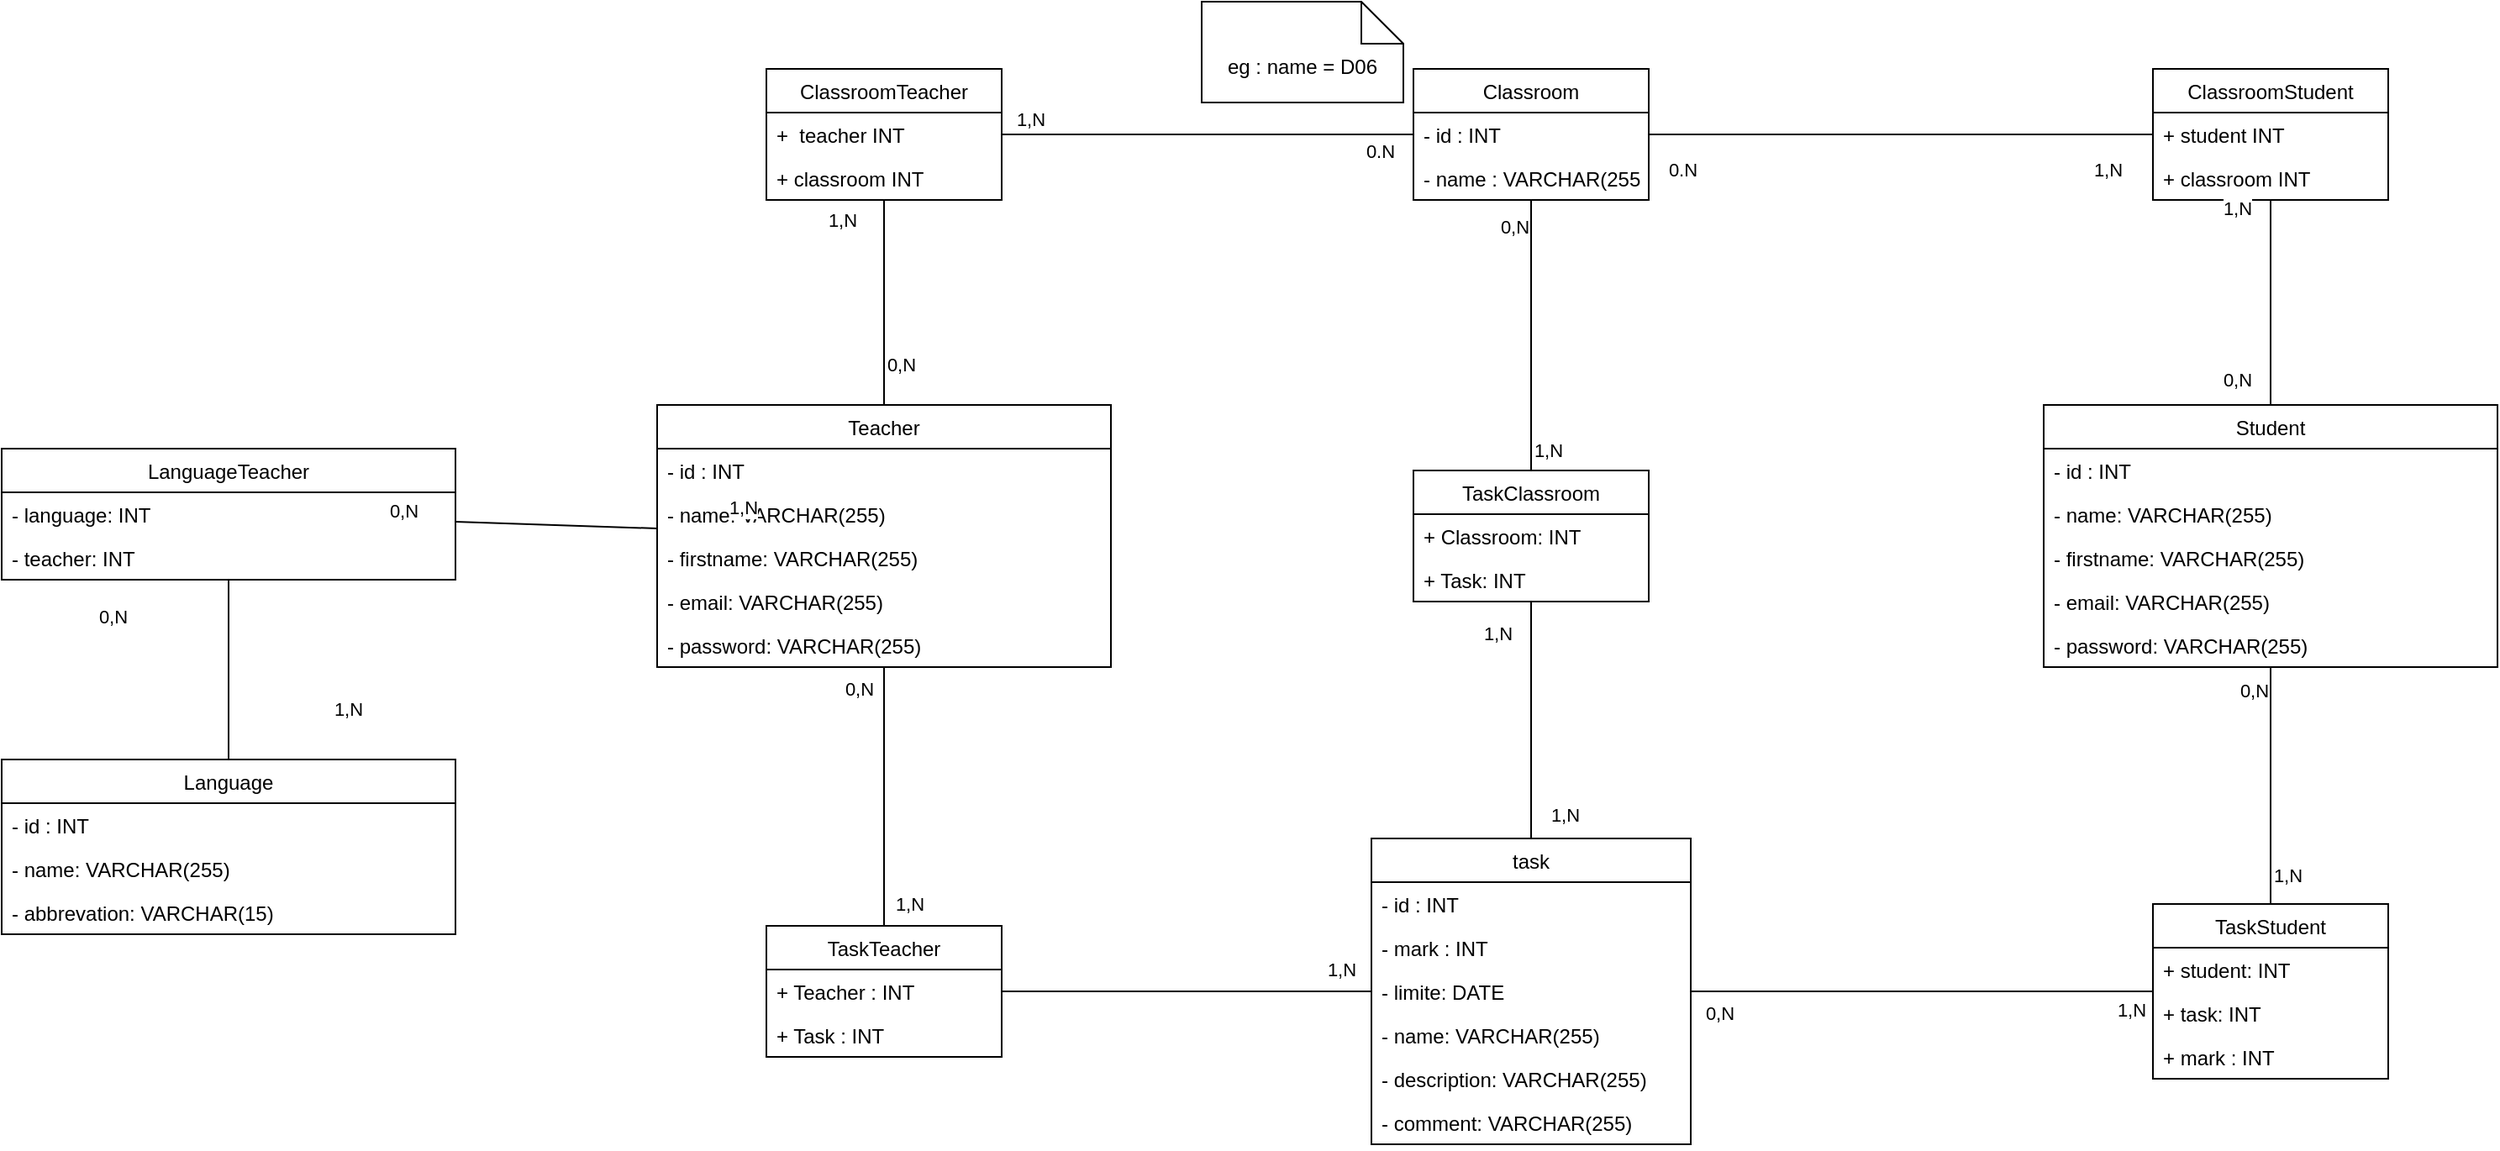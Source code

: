 <mxfile>
    <diagram name="Page-1" id="3xG2T29z0rlvSFvxgJJf">
        <mxGraphModel dx="2094" dy="536" grid="1" gridSize="10" guides="1" tooltips="1" connect="1" arrows="1" fold="1" page="1" pageScale="1" pageWidth="827" pageHeight="1169" math="0" shadow="0">
            <root>
                <mxCell id="0"/>
                <mxCell id="1" parent="0"/>
                <mxCell id="dKtftk5tmEQ_xPAUpAuJ-1" value="Teacher" style="swimlane;fontStyle=0;childLayout=stackLayout;horizontal=1;startSize=26;fillColor=none;horizontalStack=0;resizeParent=1;resizeParentMax=0;resizeLast=0;collapsible=1;marginBottom=0;" parent="1" vertex="1">
                    <mxGeometry x="30" y="270" width="270" height="156" as="geometry"/>
                </mxCell>
                <mxCell id="dKtftk5tmEQ_xPAUpAuJ-4" value="- id : INT" style="text;strokeColor=none;fillColor=none;align=left;verticalAlign=top;spacingLeft=4;spacingRight=4;overflow=hidden;rotatable=0;points=[[0,0.5],[1,0.5]];portConstraint=eastwest;" parent="dKtftk5tmEQ_xPAUpAuJ-1" vertex="1">
                    <mxGeometry y="26" width="270" height="26" as="geometry"/>
                </mxCell>
                <mxCell id="dKtftk5tmEQ_xPAUpAuJ-2" value="- name: VARCHAR(255)" style="text;strokeColor=none;fillColor=none;align=left;verticalAlign=top;spacingLeft=4;spacingRight=4;overflow=hidden;rotatable=0;points=[[0,0.5],[1,0.5]];portConstraint=eastwest;" parent="dKtftk5tmEQ_xPAUpAuJ-1" vertex="1">
                    <mxGeometry y="52" width="270" height="26" as="geometry"/>
                </mxCell>
                <mxCell id="dKtftk5tmEQ_xPAUpAuJ-5" value="- firstname: VARCHAR(255)" style="text;strokeColor=none;fillColor=none;align=left;verticalAlign=top;spacingLeft=4;spacingRight=4;overflow=hidden;rotatable=0;points=[[0,0.5],[1,0.5]];portConstraint=eastwest;" parent="dKtftk5tmEQ_xPAUpAuJ-1" vertex="1">
                    <mxGeometry y="78" width="270" height="26" as="geometry"/>
                </mxCell>
                <mxCell id="dKtftk5tmEQ_xPAUpAuJ-3" value="- email: VARCHAR(255)" style="text;strokeColor=none;fillColor=none;align=left;verticalAlign=top;spacingLeft=4;spacingRight=4;overflow=hidden;rotatable=0;points=[[0,0.5],[1,0.5]];portConstraint=eastwest;" parent="dKtftk5tmEQ_xPAUpAuJ-1" vertex="1">
                    <mxGeometry y="104" width="270" height="26" as="geometry"/>
                </mxCell>
                <mxCell id="dKtftk5tmEQ_xPAUpAuJ-6" value="- password: VARCHAR(255)" style="text;strokeColor=none;fillColor=none;align=left;verticalAlign=top;spacingLeft=4;spacingRight=4;overflow=hidden;rotatable=0;points=[[0,0.5],[1,0.5]];portConstraint=eastwest;" parent="dKtftk5tmEQ_xPAUpAuJ-1" vertex="1">
                    <mxGeometry y="130" width="270" height="26" as="geometry"/>
                </mxCell>
                <mxCell id="dKtftk5tmEQ_xPAUpAuJ-8" value="Student" style="swimlane;fontStyle=0;childLayout=stackLayout;horizontal=1;startSize=26;fillColor=none;horizontalStack=0;resizeParent=1;resizeParentMax=0;resizeLast=0;collapsible=1;marginBottom=0;" parent="1" vertex="1">
                    <mxGeometry x="855" y="270" width="270" height="156" as="geometry"/>
                </mxCell>
                <mxCell id="dKtftk5tmEQ_xPAUpAuJ-9" value="- id : INT" style="text;strokeColor=none;fillColor=none;align=left;verticalAlign=top;spacingLeft=4;spacingRight=4;overflow=hidden;rotatable=0;points=[[0,0.5],[1,0.5]];portConstraint=eastwest;" parent="dKtftk5tmEQ_xPAUpAuJ-8" vertex="1">
                    <mxGeometry y="26" width="270" height="26" as="geometry"/>
                </mxCell>
                <mxCell id="dKtftk5tmEQ_xPAUpAuJ-10" value="- name: VARCHAR(255)" style="text;strokeColor=none;fillColor=none;align=left;verticalAlign=top;spacingLeft=4;spacingRight=4;overflow=hidden;rotatable=0;points=[[0,0.5],[1,0.5]];portConstraint=eastwest;" parent="dKtftk5tmEQ_xPAUpAuJ-8" vertex="1">
                    <mxGeometry y="52" width="270" height="26" as="geometry"/>
                </mxCell>
                <mxCell id="dKtftk5tmEQ_xPAUpAuJ-11" value="- firstname: VARCHAR(255)" style="text;strokeColor=none;fillColor=none;align=left;verticalAlign=top;spacingLeft=4;spacingRight=4;overflow=hidden;rotatable=0;points=[[0,0.5],[1,0.5]];portConstraint=eastwest;" parent="dKtftk5tmEQ_xPAUpAuJ-8" vertex="1">
                    <mxGeometry y="78" width="270" height="26" as="geometry"/>
                </mxCell>
                <mxCell id="dKtftk5tmEQ_xPAUpAuJ-12" value="- email: VARCHAR(255)" style="text;strokeColor=none;fillColor=none;align=left;verticalAlign=top;spacingLeft=4;spacingRight=4;overflow=hidden;rotatable=0;points=[[0,0.5],[1,0.5]];portConstraint=eastwest;" parent="dKtftk5tmEQ_xPAUpAuJ-8" vertex="1">
                    <mxGeometry y="104" width="270" height="26" as="geometry"/>
                </mxCell>
                <mxCell id="dKtftk5tmEQ_xPAUpAuJ-13" value="- password: VARCHAR(255)" style="text;strokeColor=none;fillColor=none;align=left;verticalAlign=top;spacingLeft=4;spacingRight=4;overflow=hidden;rotatable=0;points=[[0,0.5],[1,0.5]];portConstraint=eastwest;" parent="dKtftk5tmEQ_xPAUpAuJ-8" vertex="1">
                    <mxGeometry y="130" width="270" height="26" as="geometry"/>
                </mxCell>
                <mxCell id="dKtftk5tmEQ_xPAUpAuJ-14" value="Classroom" style="swimlane;fontStyle=0;childLayout=stackLayout;horizontal=1;startSize=26;fillColor=none;horizontalStack=0;resizeParent=1;resizeParentMax=0;resizeLast=0;collapsible=1;marginBottom=0;" parent="1" vertex="1">
                    <mxGeometry x="480" y="70" width="140" height="78" as="geometry"/>
                </mxCell>
                <mxCell id="dKtftk5tmEQ_xPAUpAuJ-15" value="- id : INT" style="text;strokeColor=none;fillColor=none;align=left;verticalAlign=top;spacingLeft=4;spacingRight=4;overflow=hidden;rotatable=0;points=[[0,0.5],[1,0.5]];portConstraint=eastwest;" parent="dKtftk5tmEQ_xPAUpAuJ-14" vertex="1">
                    <mxGeometry y="26" width="140" height="26" as="geometry"/>
                </mxCell>
                <mxCell id="dKtftk5tmEQ_xPAUpAuJ-16" value="- name : VARCHAR(255)" style="text;strokeColor=none;fillColor=none;align=left;verticalAlign=top;spacingLeft=4;spacingRight=4;overflow=hidden;rotatable=0;points=[[0,0.5],[1,0.5]];portConstraint=eastwest;" parent="dKtftk5tmEQ_xPAUpAuJ-14" vertex="1">
                    <mxGeometry y="52" width="140" height="26" as="geometry"/>
                </mxCell>
                <mxCell id="dKtftk5tmEQ_xPAUpAuJ-18" value="ClassroomStudent" style="swimlane;fontStyle=0;childLayout=stackLayout;horizontal=1;startSize=26;fillColor=none;horizontalStack=0;resizeParent=1;resizeParentMax=0;resizeLast=0;collapsible=1;marginBottom=0;" parent="1" vertex="1">
                    <mxGeometry x="920" y="70" width="140" height="78" as="geometry"/>
                </mxCell>
                <mxCell id="dKtftk5tmEQ_xPAUpAuJ-19" value="+ student INT" style="text;strokeColor=none;fillColor=none;align=left;verticalAlign=top;spacingLeft=4;spacingRight=4;overflow=hidden;rotatable=0;points=[[0,0.5],[1,0.5]];portConstraint=eastwest;" parent="dKtftk5tmEQ_xPAUpAuJ-18" vertex="1">
                    <mxGeometry y="26" width="140" height="26" as="geometry"/>
                </mxCell>
                <mxCell id="dKtftk5tmEQ_xPAUpAuJ-20" value="+ classroom INT" style="text;strokeColor=none;fillColor=none;align=left;verticalAlign=top;spacingLeft=4;spacingRight=4;overflow=hidden;rotatable=0;points=[[0,0.5],[1,0.5]];portConstraint=eastwest;" parent="dKtftk5tmEQ_xPAUpAuJ-18" vertex="1">
                    <mxGeometry y="52" width="140" height="26" as="geometry"/>
                </mxCell>
                <mxCell id="dKtftk5tmEQ_xPAUpAuJ-22" value="ClassroomTeacher" style="swimlane;fontStyle=0;childLayout=stackLayout;horizontal=1;startSize=26;fillColor=none;horizontalStack=0;resizeParent=1;resizeParentMax=0;resizeLast=0;collapsible=1;marginBottom=0;" parent="1" vertex="1">
                    <mxGeometry x="95" y="70" width="140" height="78" as="geometry"/>
                </mxCell>
                <mxCell id="dKtftk5tmEQ_xPAUpAuJ-23" value="+  teacher INT" style="text;strokeColor=none;fillColor=none;align=left;verticalAlign=top;spacingLeft=4;spacingRight=4;overflow=hidden;rotatable=0;points=[[0,0.5],[1,0.5]];portConstraint=eastwest;" parent="dKtftk5tmEQ_xPAUpAuJ-22" vertex="1">
                    <mxGeometry y="26" width="140" height="26" as="geometry"/>
                </mxCell>
                <mxCell id="dKtftk5tmEQ_xPAUpAuJ-24" value="+ classroom INT" style="text;strokeColor=none;fillColor=none;align=left;verticalAlign=top;spacingLeft=4;spacingRight=4;overflow=hidden;rotatable=0;points=[[0,0.5],[1,0.5]];portConstraint=eastwest;" parent="dKtftk5tmEQ_xPAUpAuJ-22" vertex="1">
                    <mxGeometry y="52" width="140" height="26" as="geometry"/>
                </mxCell>
                <mxCell id="dKtftk5tmEQ_xPAUpAuJ-25" value="task" style="swimlane;fontStyle=0;childLayout=stackLayout;horizontal=1;startSize=26;fillColor=none;horizontalStack=0;resizeParent=1;resizeParentMax=0;resizeLast=0;collapsible=1;marginBottom=0;" parent="1" vertex="1">
                    <mxGeometry x="455" y="528" width="190" height="182" as="geometry"/>
                </mxCell>
                <mxCell id="dKtftk5tmEQ_xPAUpAuJ-26" value="- id : INT" style="text;strokeColor=none;fillColor=none;align=left;verticalAlign=top;spacingLeft=4;spacingRight=4;overflow=hidden;rotatable=0;points=[[0,0.5],[1,0.5]];portConstraint=eastwest;" parent="dKtftk5tmEQ_xPAUpAuJ-25" vertex="1">
                    <mxGeometry y="26" width="190" height="26" as="geometry"/>
                </mxCell>
                <mxCell id="dKtftk5tmEQ_xPAUpAuJ-27" value="- mark : INT" style="text;strokeColor=none;fillColor=none;align=left;verticalAlign=top;spacingLeft=4;spacingRight=4;overflow=hidden;rotatable=0;points=[[0,0.5],[1,0.5]];portConstraint=eastwest;" parent="dKtftk5tmEQ_xPAUpAuJ-25" vertex="1">
                    <mxGeometry y="52" width="190" height="26" as="geometry"/>
                </mxCell>
                <mxCell id="dKtftk5tmEQ_xPAUpAuJ-71" value="- limite: DATE" style="text;strokeColor=none;fillColor=none;align=left;verticalAlign=top;spacingLeft=4;spacingRight=4;overflow=hidden;rotatable=0;points=[[0,0.5],[1,0.5]];portConstraint=eastwest;" parent="dKtftk5tmEQ_xPAUpAuJ-25" vertex="1">
                    <mxGeometry y="78" width="190" height="26" as="geometry"/>
                </mxCell>
                <mxCell id="4" value="- name: VARCHAR(255)" style="text;strokeColor=none;fillColor=none;align=left;verticalAlign=top;spacingLeft=4;spacingRight=4;overflow=hidden;rotatable=0;points=[[0,0.5],[1,0.5]];portConstraint=eastwest;" parent="dKtftk5tmEQ_xPAUpAuJ-25" vertex="1">
                    <mxGeometry y="104" width="190" height="26" as="geometry"/>
                </mxCell>
                <mxCell id="6" value="- description: VARCHAR(255)" style="text;strokeColor=none;fillColor=none;align=left;verticalAlign=top;spacingLeft=4;spacingRight=4;overflow=hidden;rotatable=0;points=[[0,0.5],[1,0.5]];portConstraint=eastwest;" parent="dKtftk5tmEQ_xPAUpAuJ-25" vertex="1">
                    <mxGeometry y="130" width="190" height="26" as="geometry"/>
                </mxCell>
                <mxCell id="2" value="- comment: VARCHAR(255)" style="text;strokeColor=none;fillColor=none;align=left;verticalAlign=top;spacingLeft=4;spacingRight=4;overflow=hidden;rotatable=0;points=[[0,0.5],[1,0.5]];portConstraint=eastwest;" parent="dKtftk5tmEQ_xPAUpAuJ-25" vertex="1">
                    <mxGeometry y="156" width="190" height="26" as="geometry"/>
                </mxCell>
                <mxCell id="dKtftk5tmEQ_xPAUpAuJ-29" value="" style="endArrow=none;html=1;rounded=0;exitX=0.5;exitY=0;exitDx=0;exitDy=0;" parent="1" source="dKtftk5tmEQ_xPAUpAuJ-1" target="dKtftk5tmEQ_xPAUpAuJ-22" edge="1">
                    <mxGeometry relative="1" as="geometry">
                        <mxPoint x="330" y="260" as="sourcePoint"/>
                        <mxPoint x="490" y="260" as="targetPoint"/>
                    </mxGeometry>
                </mxCell>
                <mxCell id="dKtftk5tmEQ_xPAUpAuJ-30" value="0,N" style="edgeLabel;html=1;align=center;verticalAlign=middle;resizable=0;points=[];" parent="dKtftk5tmEQ_xPAUpAuJ-29" vertex="1" connectable="0">
                    <mxGeometry x="-0.401" y="-2" relative="1" as="geometry">
                        <mxPoint x="8" y="12" as="offset"/>
                    </mxGeometry>
                </mxCell>
                <mxCell id="dKtftk5tmEQ_xPAUpAuJ-31" value="1,N" style="edgeLabel;html=1;align=center;verticalAlign=middle;resizable=0;points=[];" parent="dKtftk5tmEQ_xPAUpAuJ-29" vertex="1" connectable="0">
                    <mxGeometry x="0.656" relative="1" as="geometry">
                        <mxPoint x="-25" y="-9" as="offset"/>
                    </mxGeometry>
                </mxCell>
                <mxCell id="dKtftk5tmEQ_xPAUpAuJ-33" value="" style="endArrow=none;html=1;rounded=0;" parent="1" source="dKtftk5tmEQ_xPAUpAuJ-14" target="dKtftk5tmEQ_xPAUpAuJ-22" edge="1">
                    <mxGeometry relative="1" as="geometry">
                        <mxPoint x="230" y="270" as="sourcePoint"/>
                        <mxPoint x="230" y="148" as="targetPoint"/>
                    </mxGeometry>
                </mxCell>
                <mxCell id="dKtftk5tmEQ_xPAUpAuJ-34" value="0.N" style="edgeLabel;html=1;align=center;verticalAlign=middle;resizable=0;points=[];" parent="dKtftk5tmEQ_xPAUpAuJ-33" vertex="1" connectable="0">
                    <mxGeometry x="-0.401" y="-2" relative="1" as="geometry">
                        <mxPoint x="53" y="12" as="offset"/>
                    </mxGeometry>
                </mxCell>
                <mxCell id="dKtftk5tmEQ_xPAUpAuJ-35" value="1,N" style="edgeLabel;html=1;align=center;verticalAlign=middle;resizable=0;points=[];" parent="dKtftk5tmEQ_xPAUpAuJ-33" vertex="1" connectable="0">
                    <mxGeometry x="0.656" relative="1" as="geometry">
                        <mxPoint x="-25" y="-9" as="offset"/>
                    </mxGeometry>
                </mxCell>
                <mxCell id="dKtftk5tmEQ_xPAUpAuJ-37" value="" style="endArrow=none;html=1;rounded=0;" parent="1" source="dKtftk5tmEQ_xPAUpAuJ-14" target="dKtftk5tmEQ_xPAUpAuJ-18" edge="1">
                    <mxGeometry relative="1" as="geometry">
                        <mxPoint x="630" y="120" as="sourcePoint"/>
                        <mxPoint x="790" y="120" as="targetPoint"/>
                    </mxGeometry>
                </mxCell>
                <mxCell id="dKtftk5tmEQ_xPAUpAuJ-38" value="0.N" style="edgeLabel;html=1;align=center;verticalAlign=middle;resizable=0;points=[];" parent="dKtftk5tmEQ_xPAUpAuJ-37" vertex="1" connectable="0">
                    <mxGeometry x="-0.86" y="-1" relative="1" as="geometry">
                        <mxPoint x="-1" y="20" as="offset"/>
                    </mxGeometry>
                </mxCell>
                <mxCell id="dKtftk5tmEQ_xPAUpAuJ-39" value="1,N" style="edgeLabel;html=1;align=center;verticalAlign=middle;resizable=0;points=[];" parent="dKtftk5tmEQ_xPAUpAuJ-37" vertex="1" connectable="0">
                    <mxGeometry x="0.82" y="-4" relative="1" as="geometry">
                        <mxPoint y="17" as="offset"/>
                    </mxGeometry>
                </mxCell>
                <mxCell id="dKtftk5tmEQ_xPAUpAuJ-40" value="" style="endArrow=none;html=1;rounded=0;" parent="1" source="dKtftk5tmEQ_xPAUpAuJ-18" target="dKtftk5tmEQ_xPAUpAuJ-8" edge="1">
                    <mxGeometry relative="1" as="geometry">
                        <mxPoint x="330" y="260" as="sourcePoint"/>
                        <mxPoint x="490" y="260" as="targetPoint"/>
                    </mxGeometry>
                </mxCell>
                <mxCell id="dKtftk5tmEQ_xPAUpAuJ-41" value="0,N" style="edgeLabel;html=1;align=center;verticalAlign=middle;resizable=0;points=[];" parent="dKtftk5tmEQ_xPAUpAuJ-40" vertex="1" connectable="0">
                    <mxGeometry x="0.813" y="-2" relative="1" as="geometry">
                        <mxPoint x="-18" y="-4" as="offset"/>
                    </mxGeometry>
                </mxCell>
                <mxCell id="dKtftk5tmEQ_xPAUpAuJ-42" value="1,N" style="edgeLabel;html=1;align=center;verticalAlign=middle;resizable=0;points=[];" parent="dKtftk5tmEQ_xPAUpAuJ-40" vertex="1" connectable="0">
                    <mxGeometry x="-0.747" y="5" relative="1" as="geometry">
                        <mxPoint x="-25" y="-11" as="offset"/>
                    </mxGeometry>
                </mxCell>
                <mxCell id="dKtftk5tmEQ_xPAUpAuJ-48" value="TaskStudent" style="swimlane;fontStyle=0;childLayout=stackLayout;horizontal=1;startSize=26;fillColor=none;horizontalStack=0;resizeParent=1;resizeParentMax=0;resizeLast=0;collapsible=1;marginBottom=0;" parent="1" vertex="1">
                    <mxGeometry x="920" y="567" width="140" height="104" as="geometry"/>
                </mxCell>
                <mxCell id="dKtftk5tmEQ_xPAUpAuJ-49" value="+ student: INT" style="text;strokeColor=none;fillColor=none;align=left;verticalAlign=top;spacingLeft=4;spacingRight=4;overflow=hidden;rotatable=0;points=[[0,0.5],[1,0.5]];portConstraint=eastwest;" parent="dKtftk5tmEQ_xPAUpAuJ-48" vertex="1">
                    <mxGeometry y="26" width="140" height="26" as="geometry"/>
                </mxCell>
                <mxCell id="dKtftk5tmEQ_xPAUpAuJ-50" value="+ task: INT " style="text;strokeColor=none;fillColor=none;align=left;verticalAlign=top;spacingLeft=4;spacingRight=4;overflow=hidden;rotatable=0;points=[[0,0.5],[1,0.5]];portConstraint=eastwest;" parent="dKtftk5tmEQ_xPAUpAuJ-48" vertex="1">
                    <mxGeometry y="52" width="140" height="26" as="geometry"/>
                </mxCell>
                <mxCell id="dKtftk5tmEQ_xPAUpAuJ-51" value="+ mark : INT" style="text;strokeColor=none;fillColor=none;align=left;verticalAlign=top;spacingLeft=4;spacingRight=4;overflow=hidden;rotatable=0;points=[[0,0.5],[1,0.5]];portConstraint=eastwest;" parent="dKtftk5tmEQ_xPAUpAuJ-48" vertex="1">
                    <mxGeometry y="78" width="140" height="26" as="geometry"/>
                </mxCell>
                <mxCell id="dKtftk5tmEQ_xPAUpAuJ-52" value="" style="endArrow=none;html=1;rounded=0;" parent="1" source="dKtftk5tmEQ_xPAUpAuJ-8" target="dKtftk5tmEQ_xPAUpAuJ-48" edge="1">
                    <mxGeometry relative="1" as="geometry">
                        <mxPoint x="680" y="500" as="sourcePoint"/>
                        <mxPoint x="840" y="500" as="targetPoint"/>
                    </mxGeometry>
                </mxCell>
                <mxCell id="dKtftk5tmEQ_xPAUpAuJ-54" value="1,N" style="edgeLabel;html=1;align=center;verticalAlign=middle;resizable=0;points=[];" parent="dKtftk5tmEQ_xPAUpAuJ-52" vertex="1" connectable="0">
                    <mxGeometry x="0.759" y="2" relative="1" as="geometry">
                        <mxPoint x="8" as="offset"/>
                    </mxGeometry>
                </mxCell>
                <mxCell id="dKtftk5tmEQ_xPAUpAuJ-55" value="0,N" style="edgeLabel;html=1;align=center;verticalAlign=middle;resizable=0;points=[];" parent="dKtftk5tmEQ_xPAUpAuJ-52" vertex="1" connectable="0">
                    <mxGeometry x="-0.816" relative="1" as="geometry">
                        <mxPoint x="-10" y="1" as="offset"/>
                    </mxGeometry>
                </mxCell>
                <mxCell id="dKtftk5tmEQ_xPAUpAuJ-53" value="" style="endArrow=none;html=1;rounded=0;" parent="1" source="dKtftk5tmEQ_xPAUpAuJ-25" target="dKtftk5tmEQ_xPAUpAuJ-48" edge="1">
                    <mxGeometry relative="1" as="geometry">
                        <mxPoint x="680" y="500" as="sourcePoint"/>
                        <mxPoint x="840" y="500" as="targetPoint"/>
                    </mxGeometry>
                </mxCell>
                <mxCell id="dKtftk5tmEQ_xPAUpAuJ-56" value="0,N" style="edgeLabel;html=1;align=center;verticalAlign=middle;resizable=0;points=[];" parent="dKtftk5tmEQ_xPAUpAuJ-53" vertex="1" connectable="0">
                    <mxGeometry x="-0.88" y="-2" relative="1" as="geometry">
                        <mxPoint y="11" as="offset"/>
                    </mxGeometry>
                </mxCell>
                <mxCell id="dKtftk5tmEQ_xPAUpAuJ-57" value="1,N" style="edgeLabel;html=1;align=center;verticalAlign=middle;resizable=0;points=[];" parent="dKtftk5tmEQ_xPAUpAuJ-53" vertex="1" connectable="0">
                    <mxGeometry x="0.9" y="-3" relative="1" as="geometry">
                        <mxPoint y="8" as="offset"/>
                    </mxGeometry>
                </mxCell>
                <mxCell id="dKtftk5tmEQ_xPAUpAuJ-62" value="TaskTeacher" style="swimlane;fontStyle=0;childLayout=stackLayout;horizontal=1;startSize=26;fillColor=none;horizontalStack=0;resizeParent=1;resizeParentMax=0;resizeLast=0;collapsible=1;marginBottom=0;" parent="1" vertex="1">
                    <mxGeometry x="95" y="580" width="140" height="78" as="geometry"/>
                </mxCell>
                <mxCell id="dKtftk5tmEQ_xPAUpAuJ-63" value="+ Teacher : INT" style="text;strokeColor=none;fillColor=none;align=left;verticalAlign=top;spacingLeft=4;spacingRight=4;overflow=hidden;rotatable=0;points=[[0,0.5],[1,0.5]];portConstraint=eastwest;" parent="dKtftk5tmEQ_xPAUpAuJ-62" vertex="1">
                    <mxGeometry y="26" width="140" height="26" as="geometry"/>
                </mxCell>
                <mxCell id="dKtftk5tmEQ_xPAUpAuJ-64" value="+ Task : INT" style="text;strokeColor=none;fillColor=none;align=left;verticalAlign=top;spacingLeft=4;spacingRight=4;overflow=hidden;rotatable=0;points=[[0,0.5],[1,0.5]];portConstraint=eastwest;" parent="dKtftk5tmEQ_xPAUpAuJ-62" vertex="1">
                    <mxGeometry y="52" width="140" height="26" as="geometry"/>
                </mxCell>
                <mxCell id="dKtftk5tmEQ_xPAUpAuJ-66" value="" style="endArrow=none;html=1;rounded=0;" parent="1" source="dKtftk5tmEQ_xPAUpAuJ-62" target="dKtftk5tmEQ_xPAUpAuJ-25" edge="1">
                    <mxGeometry relative="1" as="geometry">
                        <mxPoint x="680" y="400" as="sourcePoint"/>
                        <mxPoint x="840" y="400" as="targetPoint"/>
                    </mxGeometry>
                </mxCell>
                <mxCell id="dKtftk5tmEQ_xPAUpAuJ-70" value="1,N" style="edgeLabel;html=1;align=center;verticalAlign=middle;resizable=0;points=[];" parent="dKtftk5tmEQ_xPAUpAuJ-66" vertex="1" connectable="0">
                    <mxGeometry x="0.861" y="-1" relative="1" as="geometry">
                        <mxPoint x="-3" y="-14" as="offset"/>
                    </mxGeometry>
                </mxCell>
                <mxCell id="dKtftk5tmEQ_xPAUpAuJ-67" value="" style="endArrow=none;html=1;rounded=0;" parent="1" source="dKtftk5tmEQ_xPAUpAuJ-62" target="dKtftk5tmEQ_xPAUpAuJ-1" edge="1">
                    <mxGeometry relative="1" as="geometry">
                        <mxPoint x="680" y="400" as="sourcePoint"/>
                        <mxPoint x="840" y="400" as="targetPoint"/>
                    </mxGeometry>
                </mxCell>
                <mxCell id="dKtftk5tmEQ_xPAUpAuJ-68" value="1,N" style="edgeLabel;html=1;align=center;verticalAlign=middle;resizable=0;points=[];" parent="dKtftk5tmEQ_xPAUpAuJ-67" vertex="1" connectable="0">
                    <mxGeometry x="-0.844" y="1" relative="1" as="geometry">
                        <mxPoint x="16" y="-1" as="offset"/>
                    </mxGeometry>
                </mxCell>
                <mxCell id="dKtftk5tmEQ_xPAUpAuJ-69" value="0,N" style="edgeLabel;html=1;align=center;verticalAlign=middle;resizable=0;points=[];" parent="dKtftk5tmEQ_xPAUpAuJ-67" vertex="1" connectable="0">
                    <mxGeometry x="0.831" y="-1" relative="1" as="geometry">
                        <mxPoint x="-16" as="offset"/>
                    </mxGeometry>
                </mxCell>
                <mxCell id="dKtftk5tmEQ_xPAUpAuJ-72" value="TaskClassroom" style="swimlane;fontStyle=0;childLayout=stackLayout;horizontal=1;startSize=26;fillColor=none;horizontalStack=0;resizeParent=1;resizeParentMax=0;resizeLast=0;collapsible=1;marginBottom=0;" parent="1" vertex="1">
                    <mxGeometry x="480" y="309" width="140" height="78" as="geometry"/>
                </mxCell>
                <mxCell id="dKtftk5tmEQ_xPAUpAuJ-73" value="+ Classroom: INT" style="text;strokeColor=none;fillColor=none;align=left;verticalAlign=top;spacingLeft=4;spacingRight=4;overflow=hidden;rotatable=0;points=[[0,0.5],[1,0.5]];portConstraint=eastwest;" parent="dKtftk5tmEQ_xPAUpAuJ-72" vertex="1">
                    <mxGeometry y="26" width="140" height="26" as="geometry"/>
                </mxCell>
                <mxCell id="dKtftk5tmEQ_xPAUpAuJ-74" value="+ Task: INT" style="text;strokeColor=none;fillColor=none;align=left;verticalAlign=top;spacingLeft=4;spacingRight=4;overflow=hidden;rotatable=0;points=[[0,0.5],[1,0.5]];portConstraint=eastwest;" parent="dKtftk5tmEQ_xPAUpAuJ-72" vertex="1">
                    <mxGeometry y="52" width="140" height="26" as="geometry"/>
                </mxCell>
                <mxCell id="dKtftk5tmEQ_xPAUpAuJ-76" value="" style="endArrow=none;html=1;rounded=0;" parent="1" source="dKtftk5tmEQ_xPAUpAuJ-72" target="dKtftk5tmEQ_xPAUpAuJ-14" edge="1">
                    <mxGeometry relative="1" as="geometry">
                        <mxPoint x="680" y="400" as="sourcePoint"/>
                        <mxPoint x="840" y="400" as="targetPoint"/>
                    </mxGeometry>
                </mxCell>
                <mxCell id="dKtftk5tmEQ_xPAUpAuJ-79" value="0,N" style="edgeLabel;html=1;align=center;verticalAlign=middle;resizable=0;points=[];" parent="dKtftk5tmEQ_xPAUpAuJ-76" vertex="1" connectable="0">
                    <mxGeometry x="0.801" y="3" relative="1" as="geometry">
                        <mxPoint x="-7" as="offset"/>
                    </mxGeometry>
                </mxCell>
                <mxCell id="dKtftk5tmEQ_xPAUpAuJ-80" value="1,N" style="edgeLabel;html=1;align=center;verticalAlign=middle;resizable=0;points=[];" parent="dKtftk5tmEQ_xPAUpAuJ-76" vertex="1" connectable="0">
                    <mxGeometry x="-0.851" y="1" relative="1" as="geometry">
                        <mxPoint x="11" as="offset"/>
                    </mxGeometry>
                </mxCell>
                <mxCell id="dKtftk5tmEQ_xPAUpAuJ-81" value="" style="endArrow=none;html=1;rounded=0;" parent="1" source="dKtftk5tmEQ_xPAUpAuJ-25" target="dKtftk5tmEQ_xPAUpAuJ-72" edge="1">
                    <mxGeometry relative="1" as="geometry">
                        <mxPoint x="680" y="400" as="sourcePoint"/>
                        <mxPoint x="840" y="400" as="targetPoint"/>
                    </mxGeometry>
                </mxCell>
                <mxCell id="dKtftk5tmEQ_xPAUpAuJ-82" value="1,N" style="edgeLabel;html=1;align=center;verticalAlign=middle;resizable=0;points=[];" parent="dKtftk5tmEQ_xPAUpAuJ-81" vertex="1" connectable="0">
                    <mxGeometry x="-0.8" relative="1" as="geometry">
                        <mxPoint x="20" as="offset"/>
                    </mxGeometry>
                </mxCell>
                <mxCell id="dKtftk5tmEQ_xPAUpAuJ-83" value="1,N" style="edgeLabel;html=1;align=center;verticalAlign=middle;resizable=0;points=[];" parent="dKtftk5tmEQ_xPAUpAuJ-81" vertex="1" connectable="0">
                    <mxGeometry x="0.733" y="2" relative="1" as="geometry">
                        <mxPoint x="-18" as="offset"/>
                    </mxGeometry>
                </mxCell>
                <mxCell id="8" value="Language" style="swimlane;fontStyle=0;childLayout=stackLayout;horizontal=1;startSize=26;fillColor=none;horizontalStack=0;resizeParent=1;resizeParentMax=0;resizeLast=0;collapsible=1;marginBottom=0;" parent="1" vertex="1">
                    <mxGeometry x="-360" y="481" width="270" height="104" as="geometry"/>
                </mxCell>
                <mxCell id="9" value="- id : INT" style="text;strokeColor=none;fillColor=none;align=left;verticalAlign=top;spacingLeft=4;spacingRight=4;overflow=hidden;rotatable=0;points=[[0,0.5],[1,0.5]];portConstraint=eastwest;" parent="8" vertex="1">
                    <mxGeometry y="26" width="270" height="26" as="geometry"/>
                </mxCell>
                <mxCell id="10" value="- name: VARCHAR(255)" style="text;strokeColor=none;fillColor=none;align=left;verticalAlign=top;spacingLeft=4;spacingRight=4;overflow=hidden;rotatable=0;points=[[0,0.5],[1,0.5]];portConstraint=eastwest;" parent="8" vertex="1">
                    <mxGeometry y="52" width="270" height="26" as="geometry"/>
                </mxCell>
                <mxCell id="14" value="- abbrevation: VARCHAR(15)" style="text;strokeColor=none;fillColor=none;align=left;verticalAlign=top;spacingLeft=4;spacingRight=4;overflow=hidden;rotatable=0;points=[[0,0.5],[1,0.5]];portConstraint=eastwest;" parent="8" vertex="1">
                    <mxGeometry y="78" width="270" height="26" as="geometry"/>
                </mxCell>
                <mxCell id="15" value="LanguageTeacher" style="swimlane;fontStyle=0;childLayout=stackLayout;horizontal=1;startSize=26;fillColor=none;horizontalStack=0;resizeParent=1;resizeParentMax=0;resizeLast=0;collapsible=1;marginBottom=0;" parent="1" vertex="1">
                    <mxGeometry x="-360" y="296" width="270" height="78" as="geometry"/>
                </mxCell>
                <mxCell id="16" value="- language: INT" style="text;strokeColor=none;fillColor=none;align=left;verticalAlign=top;spacingLeft=4;spacingRight=4;overflow=hidden;rotatable=0;points=[[0,0.5],[1,0.5]];portConstraint=eastwest;" parent="15" vertex="1">
                    <mxGeometry y="26" width="270" height="26" as="geometry"/>
                </mxCell>
                <mxCell id="17" value="- teacher: INT" style="text;strokeColor=none;fillColor=none;align=left;verticalAlign=top;spacingLeft=4;spacingRight=4;overflow=hidden;rotatable=0;points=[[0,0.5],[1,0.5]];portConstraint=eastwest;" parent="15" vertex="1">
                    <mxGeometry y="52" width="270" height="26" as="geometry"/>
                </mxCell>
                <mxCell id="20" value="" style="endArrow=none;html=1;rounded=0;" parent="1" source="15" target="8" edge="1">
                    <mxGeometry relative="1" as="geometry">
                        <mxPoint x="175" y="280" as="sourcePoint"/>
                        <mxPoint x="175" y="158" as="targetPoint"/>
                    </mxGeometry>
                </mxCell>
                <mxCell id="21" value="0,N" style="edgeLabel;html=1;align=center;verticalAlign=middle;resizable=0;points=[];" parent="20" vertex="1" connectable="0">
                    <mxGeometry x="-0.401" y="-2" relative="1" as="geometry">
                        <mxPoint x="-67" y="-10" as="offset"/>
                    </mxGeometry>
                </mxCell>
                <mxCell id="22" value="1,N" style="edgeLabel;html=1;align=center;verticalAlign=middle;resizable=0;points=[];" parent="20" vertex="1" connectable="0">
                    <mxGeometry x="0.656" relative="1" as="geometry">
                        <mxPoint x="71" y="-12" as="offset"/>
                    </mxGeometry>
                </mxCell>
                <mxCell id="24" value="" style="endArrow=none;html=1;rounded=0;" parent="1" source="15" target="dKtftk5tmEQ_xPAUpAuJ-1" edge="1">
                    <mxGeometry relative="1" as="geometry">
                        <mxPoint x="-260" y="440" as="sourcePoint"/>
                        <mxPoint x="-370" y="440" as="targetPoint"/>
                    </mxGeometry>
                </mxCell>
                <mxCell id="25" value="0,N" style="edgeLabel;html=1;align=center;verticalAlign=middle;resizable=0;points=[];" parent="24" vertex="1" connectable="0">
                    <mxGeometry x="-0.401" y="-2" relative="1" as="geometry">
                        <mxPoint x="-67" y="-10" as="offset"/>
                    </mxGeometry>
                </mxCell>
                <mxCell id="26" value="1,N" style="edgeLabel;html=1;align=center;verticalAlign=middle;resizable=0;points=[];" parent="24" vertex="1" connectable="0">
                    <mxGeometry x="0.656" relative="1" as="geometry">
                        <mxPoint x="71" y="-12" as="offset"/>
                    </mxGeometry>
                </mxCell>
                <mxCell id="27" value="eg : name = D06" style="shape=note2;boundedLbl=1;whiteSpace=wrap;html=1;size=25;verticalAlign=top;align=center;" parent="1" vertex="1">
                    <mxGeometry x="354" y="30" width="120" height="60" as="geometry"/>
                </mxCell>
            </root>
        </mxGraphModel>
    </diagram>
</mxfile>